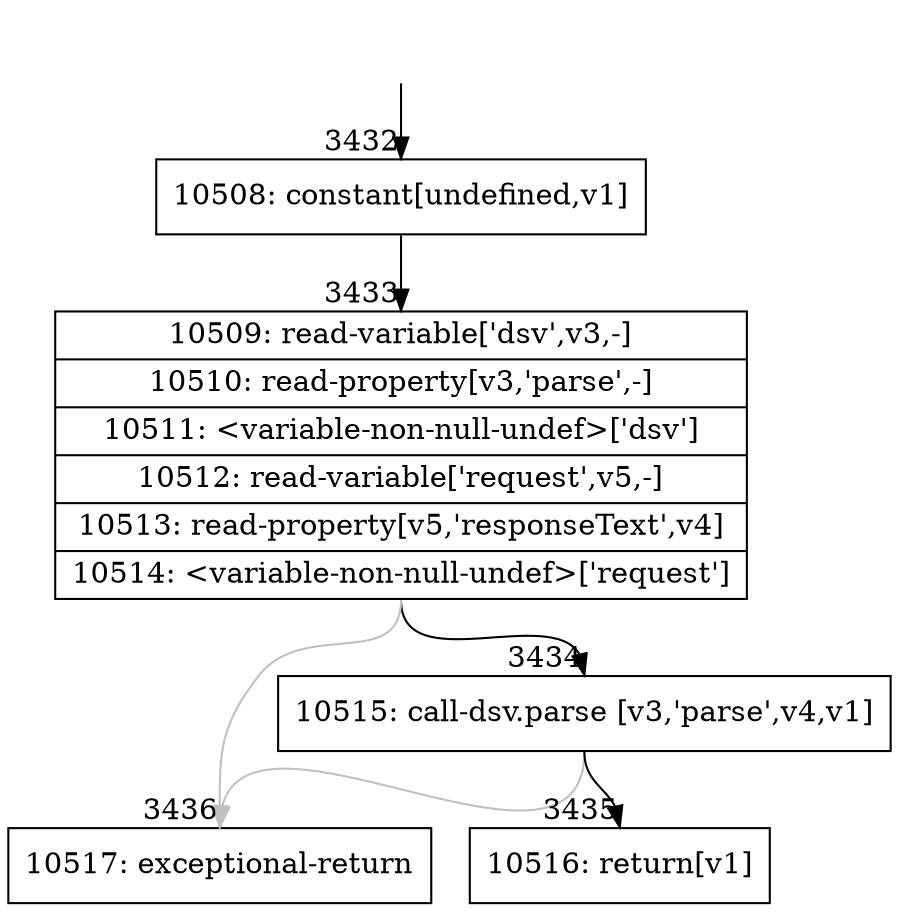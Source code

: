 digraph {
rankdir="TD"
BB_entry319[shape=none,label=""];
BB_entry319 -> BB3432 [tailport=s, headport=n, headlabel="    3432"]
BB3432 [shape=record label="{10508: constant[undefined,v1]}" ] 
BB3432 -> BB3433 [tailport=s, headport=n, headlabel="      3433"]
BB3433 [shape=record label="{10509: read-variable['dsv',v3,-]|10510: read-property[v3,'parse',-]|10511: \<variable-non-null-undef\>['dsv']|10512: read-variable['request',v5,-]|10513: read-property[v5,'responseText',v4]|10514: \<variable-non-null-undef\>['request']}" ] 
BB3433 -> BB3434 [tailport=s, headport=n, headlabel="      3434"]
BB3433 -> BB3436 [tailport=s, headport=n, color=gray, headlabel="      3436"]
BB3434 [shape=record label="{10515: call-dsv.parse [v3,'parse',v4,v1]}" ] 
BB3434 -> BB3435 [tailport=s, headport=n, headlabel="      3435"]
BB3434 -> BB3436 [tailport=s, headport=n, color=gray]
BB3435 [shape=record label="{10516: return[v1]}" ] 
BB3436 [shape=record label="{10517: exceptional-return}" ] 
//#$~ 2025
}
